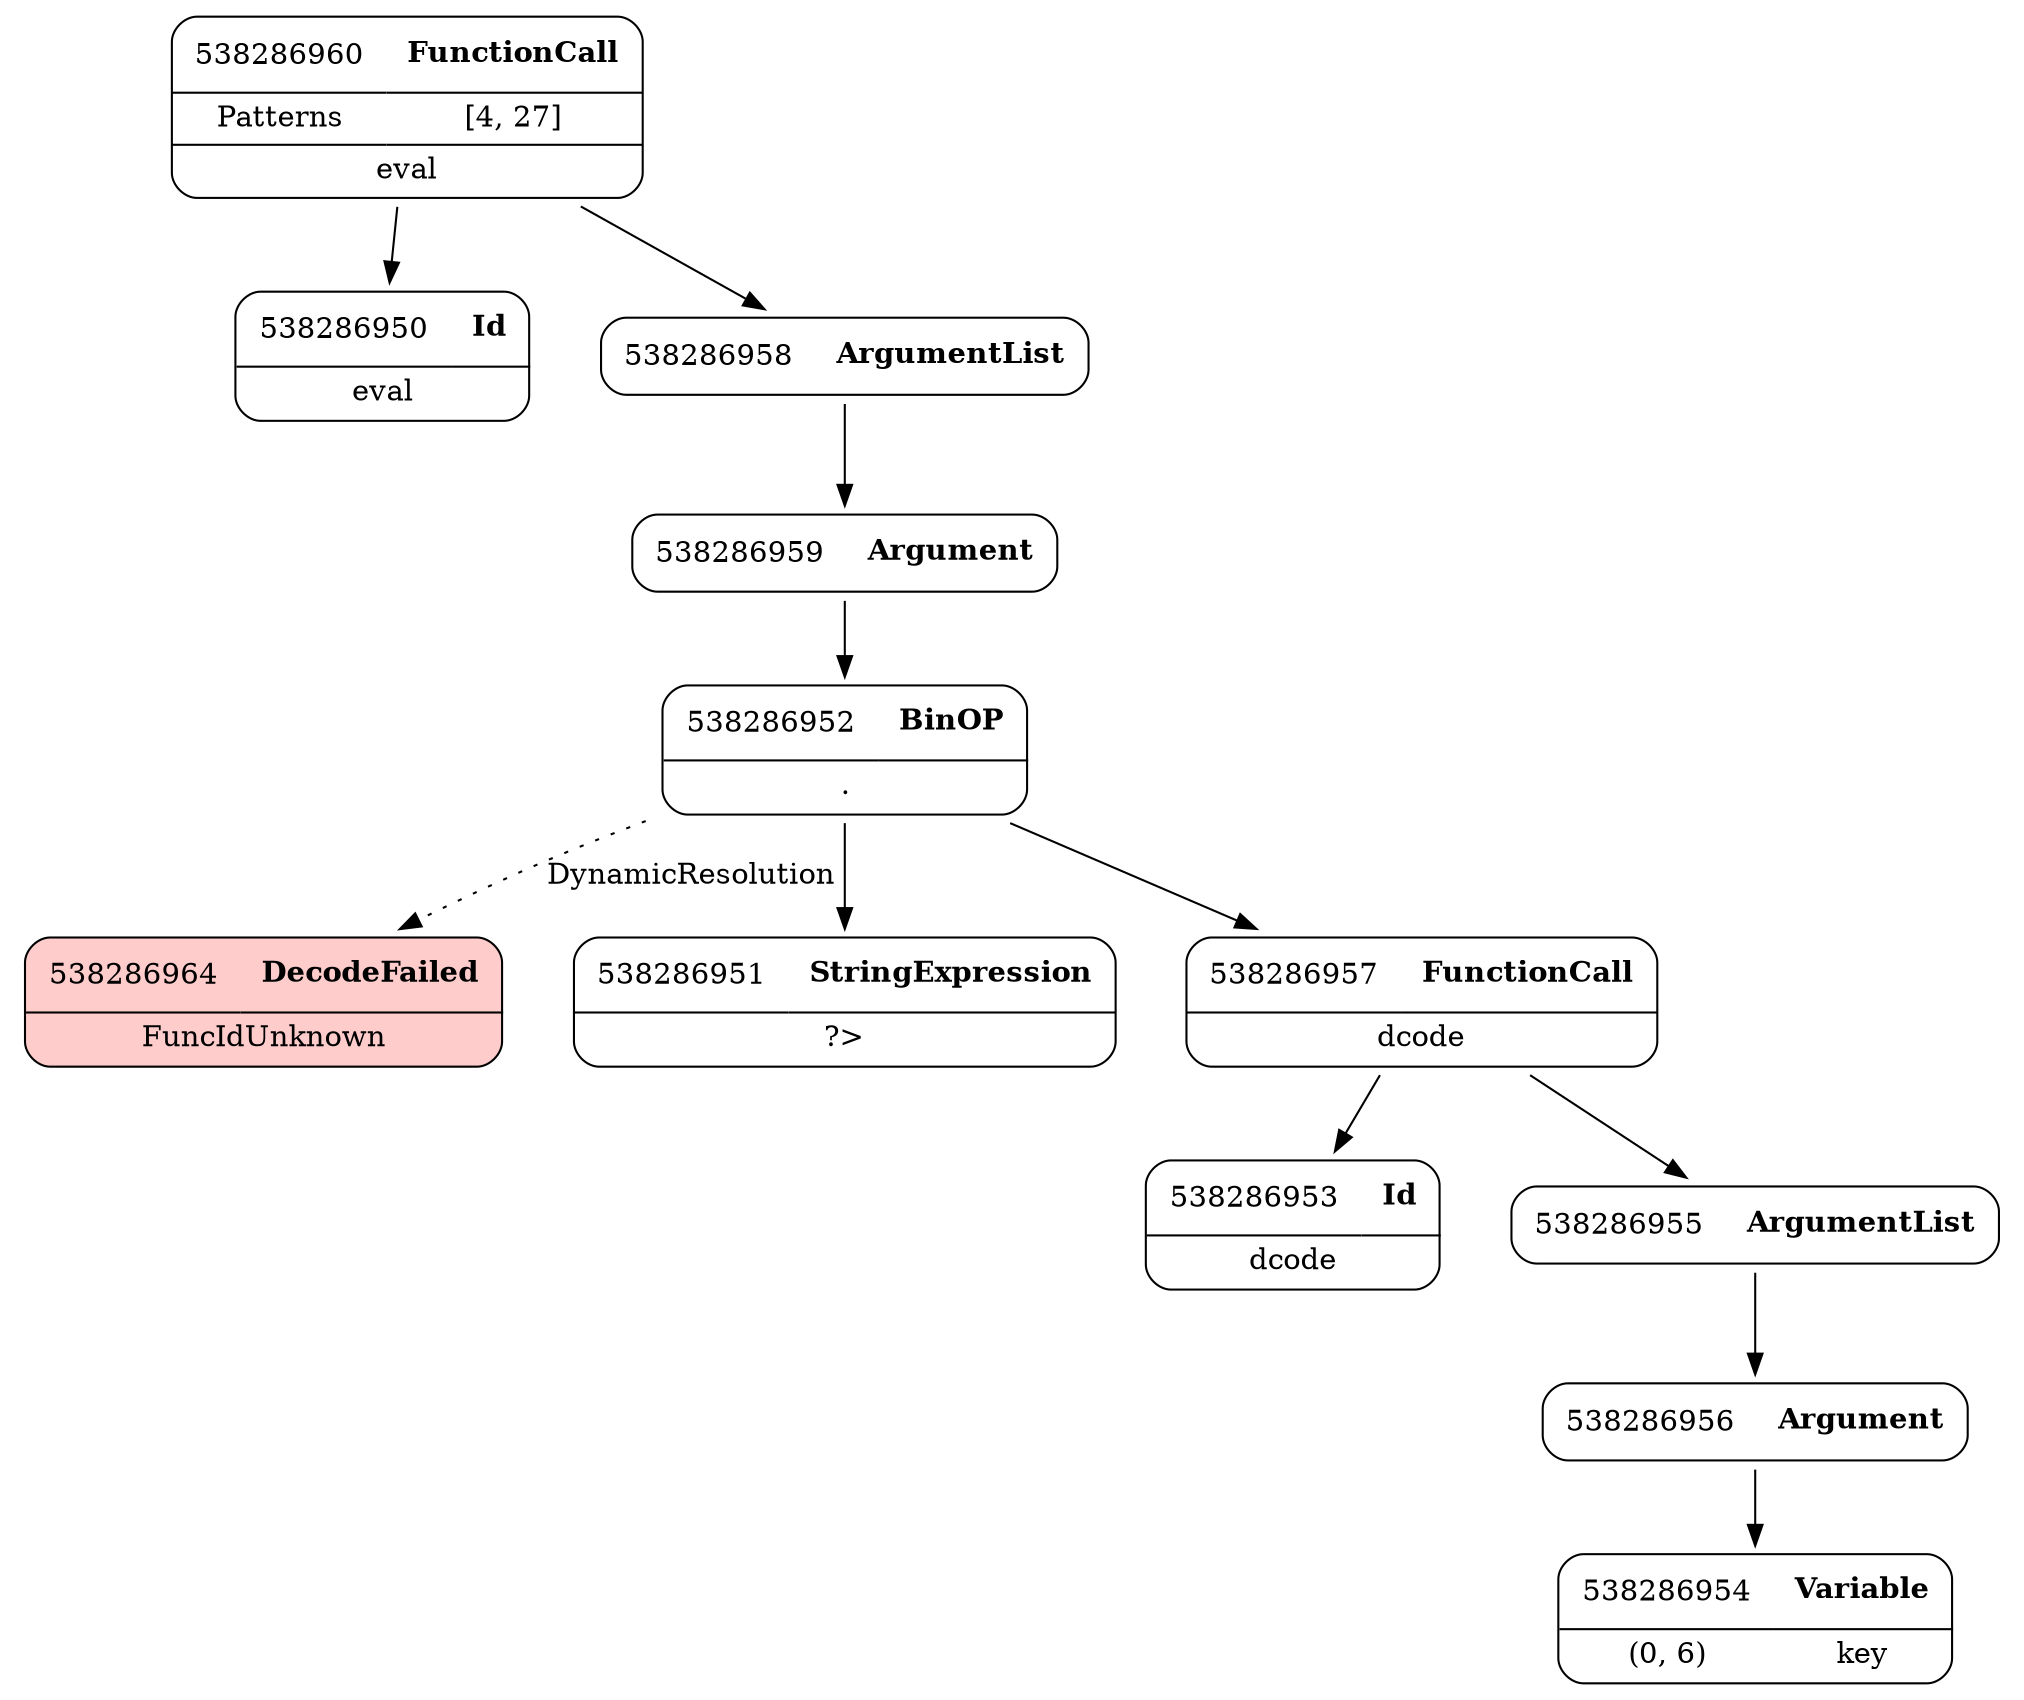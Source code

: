 digraph ast {
node [shape=none];
538286964 [label=<<TABLE border='1' cellspacing='0' cellpadding='10' style='rounded' bgcolor='#FFCCCC' ><TR><TD border='0'>538286964</TD><TD border='0'><B>DecodeFailed</B></TD></TR><HR/><TR><TD border='0' cellpadding='5' colspan='2'>FuncIdUnknown</TD></TR></TABLE>>];
538286951 [label=<<TABLE border='1' cellspacing='0' cellpadding='10' style='rounded' ><TR><TD border='0'>538286951</TD><TD border='0'><B>StringExpression</B></TD></TR><HR/><TR><TD border='0' cellpadding='5' colspan='2'>?&gt;</TD></TR></TABLE>>];
538286950 [label=<<TABLE border='1' cellspacing='0' cellpadding='10' style='rounded' ><TR><TD border='0'>538286950</TD><TD border='0'><B>Id</B></TD></TR><HR/><TR><TD border='0' cellpadding='5' colspan='2'>eval</TD></TR></TABLE>>];
538286960 [label=<<TABLE border='1' cellspacing='0' cellpadding='10' style='rounded' ><TR><TD border='0'>538286960</TD><TD border='0'><B>FunctionCall</B></TD></TR><HR/><TR><TD border='0' cellpadding='5'>Patterns</TD><TD border='0' cellpadding='5'>[4, 27]</TD></TR><HR/><TR><TD border='0' cellpadding='5' colspan='2'>eval</TD></TR></TABLE>>];
538286960 -> 538286950 [weight=2];
538286960 -> 538286958 [weight=2];
538286957 [label=<<TABLE border='1' cellspacing='0' cellpadding='10' style='rounded' ><TR><TD border='0'>538286957</TD><TD border='0'><B>FunctionCall</B></TD></TR><HR/><TR><TD border='0' cellpadding='5' colspan='2'>dcode</TD></TR></TABLE>>];
538286957 -> 538286953 [weight=2];
538286957 -> 538286955 [weight=2];
538286956 [label=<<TABLE border='1' cellspacing='0' cellpadding='10' style='rounded' ><TR><TD border='0'>538286956</TD><TD border='0'><B>Argument</B></TD></TR></TABLE>>];
538286956 -> 538286954 [weight=2];
538286959 [label=<<TABLE border='1' cellspacing='0' cellpadding='10' style='rounded' ><TR><TD border='0'>538286959</TD><TD border='0'><B>Argument</B></TD></TR></TABLE>>];
538286959 -> 538286952 [weight=2];
538286958 [label=<<TABLE border='1' cellspacing='0' cellpadding='10' style='rounded' ><TR><TD border='0'>538286958</TD><TD border='0'><B>ArgumentList</B></TD></TR></TABLE>>];
538286958 -> 538286959 [weight=2];
538286953 [label=<<TABLE border='1' cellspacing='0' cellpadding='10' style='rounded' ><TR><TD border='0'>538286953</TD><TD border='0'><B>Id</B></TD></TR><HR/><TR><TD border='0' cellpadding='5' colspan='2'>dcode</TD></TR></TABLE>>];
538286952 [label=<<TABLE border='1' cellspacing='0' cellpadding='10' style='rounded' ><TR><TD border='0'>538286952</TD><TD border='0'><B>BinOP</B></TD></TR><HR/><TR><TD border='0' cellpadding='5' colspan='2'>.</TD></TR></TABLE>>];
538286952 -> 538286951 [weight=2];
538286952 -> 538286957 [weight=2];
538286952 -> 538286964 [style=dotted,label=DynamicResolution];
538286955 [label=<<TABLE border='1' cellspacing='0' cellpadding='10' style='rounded' ><TR><TD border='0'>538286955</TD><TD border='0'><B>ArgumentList</B></TD></TR></TABLE>>];
538286955 -> 538286956 [weight=2];
538286954 [label=<<TABLE border='1' cellspacing='0' cellpadding='10' style='rounded' ><TR><TD border='0'>538286954</TD><TD border='0'><B>Variable</B></TD></TR><HR/><TR><TD border='0' cellpadding='5'>(0, 6)</TD><TD border='0' cellpadding='5'>key</TD></TR></TABLE>>];
}

